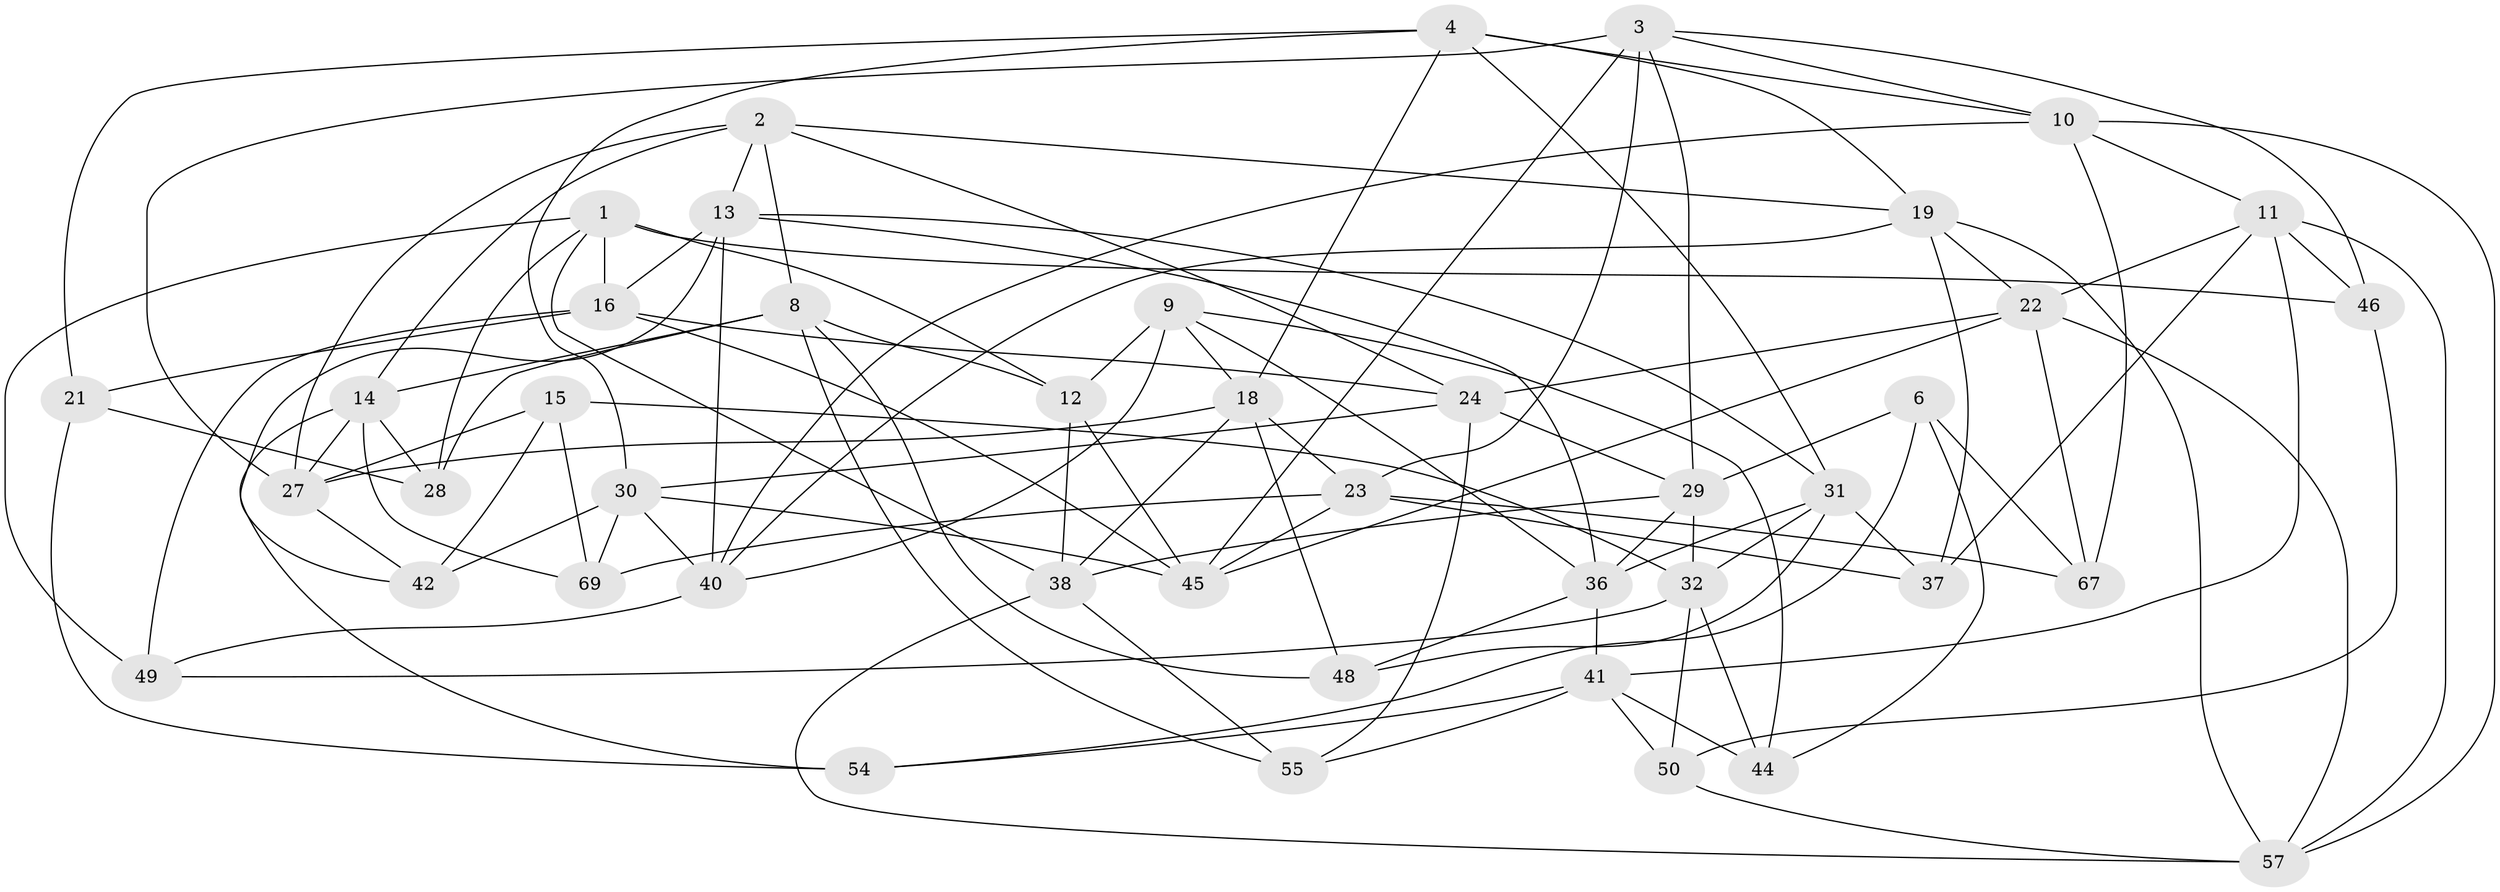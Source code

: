 // original degree distribution, {4: 1.0}
// Generated by graph-tools (version 1.1) at 2025/42/03/06/25 10:42:21]
// undirected, 43 vertices, 113 edges
graph export_dot {
graph [start="1"]
  node [color=gray90,style=filled];
  1 [super="+7"];
  2 [super="+66"];
  3 [super="+5"];
  4 [super="+25"];
  6;
  8 [super="+65"];
  9 [super="+26"];
  10 [super="+47"];
  11 [super="+20"];
  12 [super="+68"];
  13 [super="+53"];
  14 [super="+17"];
  15;
  16 [super="+61"];
  18 [super="+34"];
  19 [super="+52"];
  21;
  22 [super="+51"];
  23 [super="+60"];
  24 [super="+39"];
  27 [super="+59"];
  28;
  29 [super="+56"];
  30 [super="+35"];
  31 [super="+62"];
  32 [super="+33"];
  36 [super="+43"];
  37;
  38 [super="+71"];
  40 [super="+58"];
  41 [super="+70"];
  42;
  44;
  45 [super="+63"];
  46;
  48;
  49;
  50;
  54;
  55;
  57 [super="+64"];
  67;
  69;
  1 -- 38;
  1 -- 16;
  1 -- 46;
  1 -- 28;
  1 -- 12;
  1 -- 49;
  2 -- 8;
  2 -- 13;
  2 -- 24;
  2 -- 19;
  2 -- 27;
  2 -- 14;
  3 -- 46;
  3 -- 45;
  3 -- 29;
  3 -- 27;
  3 -- 10;
  3 -- 23;
  4 -- 31;
  4 -- 19;
  4 -- 18;
  4 -- 10;
  4 -- 21;
  4 -- 30;
  6 -- 54;
  6 -- 67;
  6 -- 44;
  6 -- 29;
  8 -- 28;
  8 -- 12;
  8 -- 48;
  8 -- 14;
  8 -- 55;
  9 -- 12 [weight=2];
  9 -- 36;
  9 -- 44;
  9 -- 40;
  9 -- 18;
  10 -- 67;
  10 -- 11;
  10 -- 57;
  10 -- 40;
  11 -- 46;
  11 -- 41;
  11 -- 37;
  11 -- 22;
  11 -- 57;
  12 -- 45;
  12 -- 38;
  13 -- 40;
  13 -- 42;
  13 -- 36;
  13 -- 31;
  13 -- 16;
  14 -- 69;
  14 -- 27;
  14 -- 54;
  14 -- 28;
  15 -- 69;
  15 -- 27;
  15 -- 32;
  15 -- 42;
  16 -- 21;
  16 -- 24;
  16 -- 49;
  16 -- 45;
  18 -- 38;
  18 -- 23;
  18 -- 48;
  18 -- 27;
  19 -- 22;
  19 -- 40;
  19 -- 57;
  19 -- 37;
  21 -- 28;
  21 -- 54;
  22 -- 45;
  22 -- 57;
  22 -- 24;
  22 -- 67;
  23 -- 67;
  23 -- 37;
  23 -- 69;
  23 -- 45;
  24 -- 55;
  24 -- 29;
  24 -- 30;
  27 -- 42;
  29 -- 38;
  29 -- 32;
  29 -- 36;
  30 -- 42;
  30 -- 69;
  30 -- 45;
  30 -- 40;
  31 -- 37;
  31 -- 36;
  31 -- 32;
  31 -- 48;
  32 -- 49;
  32 -- 50;
  32 -- 44;
  36 -- 48;
  36 -- 41;
  38 -- 57;
  38 -- 55;
  40 -- 49;
  41 -- 44;
  41 -- 50;
  41 -- 54;
  41 -- 55;
  46 -- 50;
  50 -- 57;
}
